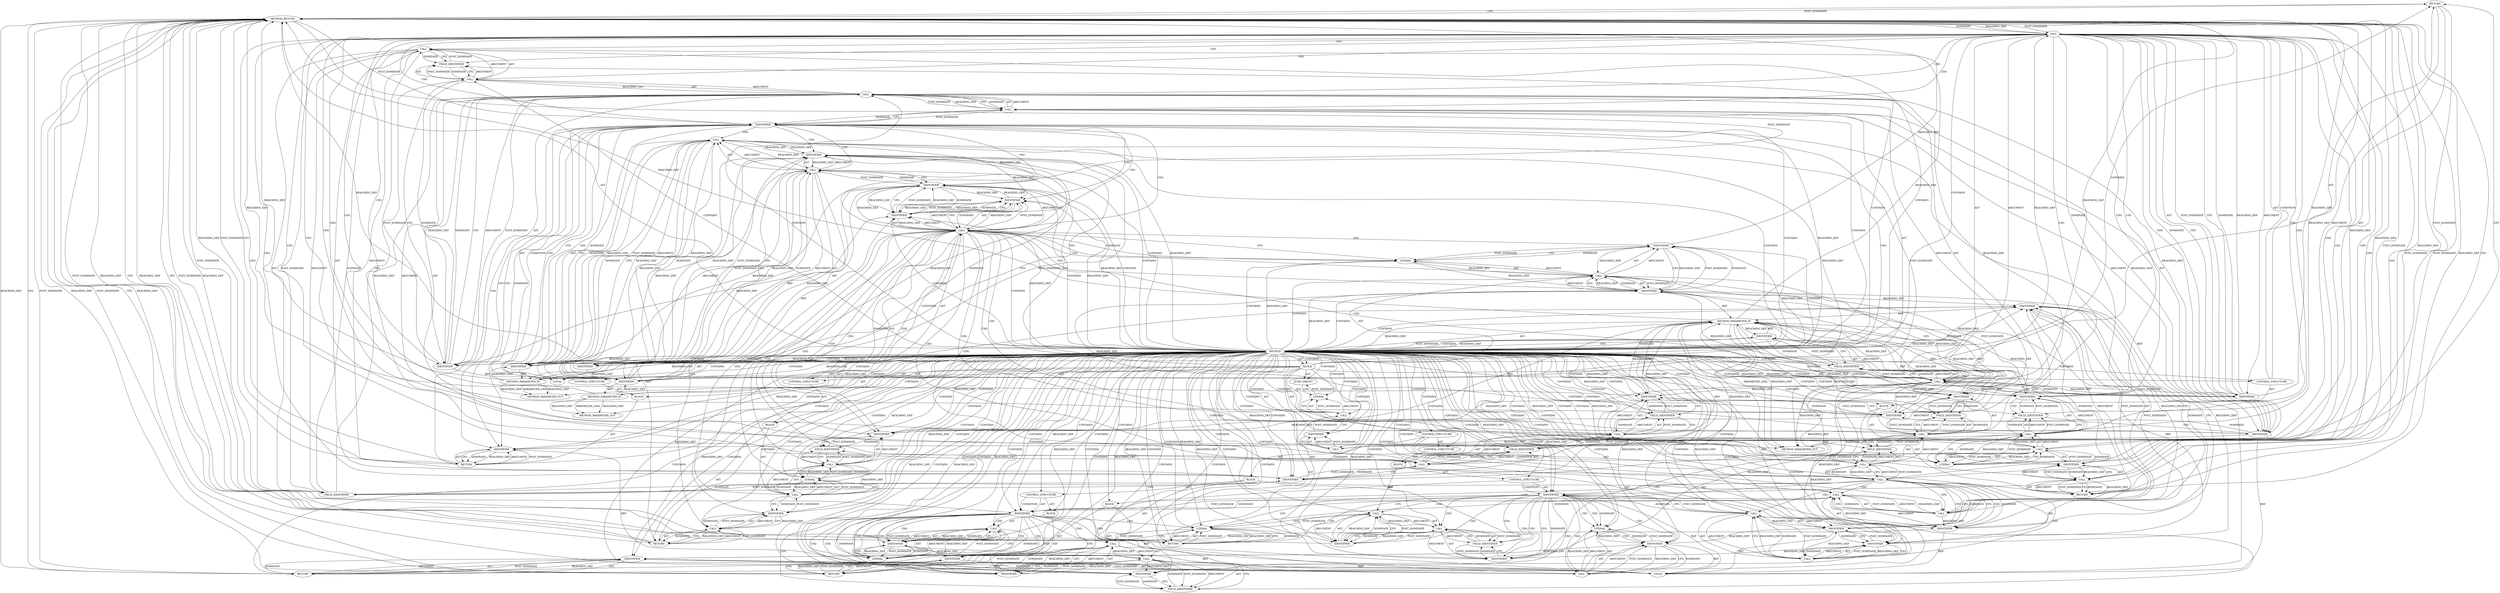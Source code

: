 digraph {
  7471 [label=RETURN ORDER=13 ARGUMENT_INDEX=-1 CODE="return -EINVAL;" COLUMN_NUMBER=2 LINE_NUMBER=2267]
  7461 [label=CALL ORDER=3 ARGUMENT_INDEX=-1 CODE="con->state = CEPH_CON_S_V2_SESSION_RECONNECT" COLUMN_NUMBER=3 METHOD_FULL_NAME="<operator>.assignment" LINE_NUMBER=2260 TYPE_FULL_NAME="<empty>" DISPATCH_TYPE="STATIC_DISPATCH" SIGNATURE="" NAME="<operator>.assignment"]
  7420 [label=IDENTIFIER ORDER=2 ARGUMENT_INDEX=2 CODE="__func__" COLUMN_NUMBER=40 LINE_NUMBER=2242 TYPE_FULL_NAME="ANY" NAME="__func__"]
  7442 [label=CALL ORDER=3 ARGUMENT_INDEX=-1 CODE="con->state = CEPH_CON_S_V2_SESSION_CONNECT" COLUMN_NUMBER=3 METHOD_FULL_NAME="<operator>.assignment" LINE_NUMBER=2252 TYPE_FULL_NAME="<empty>" DISPATCH_TYPE="STATIC_DISPATCH" SIGNATURE="" NAME="<operator>.assignment"]
  7427 [label=FIELD_IDENTIFIER ORDER=2 ARGUMENT_INDEX=2 CODE="v2" COLUMN_NUMBER=7 LINE_NUMBER=2245 CANONICAL_NAME="v2"]
  7443 [label=CALL ORDER=1 ARGUMENT_INDEX=1 CODE="con->state" COLUMN_NUMBER=3 METHOD_FULL_NAME="<operator>.indirectFieldAccess" LINE_NUMBER=2252 TYPE_FULL_NAME="<empty>" DISPATCH_TYPE="STATIC_DISPATCH" SIGNATURE="" NAME="<operator>.indirectFieldAccess"]
  7454 [label=IDENTIFIER ORDER=1 ARGUMENT_INDEX=-1 CODE="ret" COLUMN_NUMBER=7 LINE_NUMBER=2255 TYPE_FULL_NAME="int" NAME="ret"]
  7437 [label=CALL ORDER=1 ARGUMENT_INDEX=-1 CODE="pr_err(\"prepare_client_ident failed: %d\\n\", ret)" COLUMN_NUMBER=4 METHOD_FULL_NAME="pr_err" LINE_NUMBER=2248 TYPE_FULL_NAME="<empty>" DISPATCH_TYPE="STATIC_DISPATCH" SIGNATURE="" NAME="pr_err"]
  7388 [label=CALL ORDER=1 ARGUMENT_INDEX=1 CODE="con->v2" COLUMN_NUMBER=6 METHOD_FULL_NAME="<operator>.indirectFieldAccess" LINE_NUMBER=2232 TYPE_FULL_NAME="<empty>" DISPATCH_TYPE="STATIC_DISPATCH" SIGNATURE="" NAME="<operator>.indirectFieldAccess"]
  7446 [label=IDENTIFIER ORDER=2 ARGUMENT_INDEX=2 CODE="CEPH_CON_S_V2_SESSION_CONNECT" COLUMN_NUMBER=16 LINE_NUMBER=2252 TYPE_FULL_NAME="ANY" NAME="CEPH_CON_S_V2_SESSION_CONNECT"]
  7371 [label=CALL ORDER=1 ARGUMENT_INDEX=1 CODE="con->error_msg" COLUMN_NUMBER=3 METHOD_FULL_NAME="<operator>.indirectFieldAccess" LINE_NUMBER=2227 TYPE_FULL_NAME="<empty>" DISPATCH_TYPE="STATIC_DISPATCH" SIGNATURE="" NAME="<operator>.indirectFieldAccess"]
  7426 [label=IDENTIFIER ORDER=1 ARGUMENT_INDEX=1 CODE="con" COLUMN_NUMBER=7 LINE_NUMBER=2245 TYPE_FULL_NAME="ceph_connection*" NAME="con"]
  7399 [label=CALL ORDER=1 ARGUMENT_INDEX=1 CODE="&p" COLUMN_NUMBER=19 METHOD_FULL_NAME="<operator>.addressOf" LINE_NUMBER=2236 TYPE_FULL_NAME="<empty>" DISPATCH_TYPE="STATIC_DISPATCH" SIGNATURE="" NAME="<operator>.addressOf"]
  7423 [label=CALL ORDER=1 ARGUMENT_INDEX=-1 CODE="!con->v2.server_cookie" COLUMN_NUMBER=6 METHOD_FULL_NAME="<operator>.logicalNot" LINE_NUMBER=2245 TYPE_FULL_NAME="<empty>" DISPATCH_TYPE="STATIC_DISPATCH" SIGNATURE="" NAME="<operator>.logicalNot"]
  7367 [label=FIELD_IDENTIFIER ORDER=2 ARGUMENT_INDEX=2 CODE="state" COLUMN_NUMBER=6 LINE_NUMBER=2226 CANONICAL_NAME="state"]
  7387 [label=CALL ORDER=3 ARGUMENT_INDEX=3 CODE="con->v2.out_sign_kvec_cnt" COLUMN_NUMBER=6 METHOD_FULL_NAME="<operator>.fieldAccess" LINE_NUMBER=2232 TYPE_FULL_NAME="<empty>" DISPATCH_TYPE="STATIC_DISPATCH" SIGNATURE="" NAME="<operator>.fieldAccess"]
  7366 [label=IDENTIFIER ORDER=1 ARGUMENT_INDEX=1 CODE="con" COLUMN_NUMBER=6 LINE_NUMBER=2226 TYPE_FULL_NAME="ceph_connection*" NAME="con"]
  7397 [label=IDENTIFIER ORDER=1 ARGUMENT_INDEX=-1 CODE="ret" COLUMN_NUMBER=10 LINE_NUMBER=2234 TYPE_FULL_NAME="int" NAME="ret"]
  7370 [label=CALL ORDER=1 ARGUMENT_INDEX=-1 CODE="con->error_msg = \"protocol error, unexpected auth_signature\"" COLUMN_NUMBER=3 METHOD_FULL_NAME="<operator>.assignment" LINE_NUMBER=2227 TYPE_FULL_NAME="<empty>" DISPATCH_TYPE="STATIC_DISPATCH" SIGNATURE="" NAME="<operator>.assignment"]
  7430 [label=CALL ORDER=1 ARGUMENT_INDEX=-1 CODE="ret = prepare_client_ident(con)" COLUMN_NUMBER=3 METHOD_FULL_NAME="<operator>.assignment" LINE_NUMBER=2246 TYPE_FULL_NAME="<empty>" DISPATCH_TYPE="STATIC_DISPATCH" SIGNATURE="" NAME="<operator>.assignment"]
  7468 [label=JUMP_TARGET ORDER=11 PARSER_TYPE_NAME="CASTLabelStatement" ARGUMENT_INDEX=-1 CODE="bad:
	pr_err(\"failed to decode auth_signature\\n\");" COLUMN_NUMBER=1 LINE_NUMBER=2265 NAME="bad"]
  7381 [label=IDENTIFIER ORDER=1 ARGUMENT_INDEX=1 CODE="con" COLUMN_NUMBER=20 LINE_NUMBER=2231 TYPE_FULL_NAME="ceph_connection*" NAME="con"]
  7462 [label=CALL ORDER=1 ARGUMENT_INDEX=1 CODE="con->state" COLUMN_NUMBER=3 METHOD_FULL_NAME="<operator>.indirectFieldAccess" LINE_NUMBER=2260 TYPE_FULL_NAME="<empty>" DISPATCH_TYPE="STATIC_DISPATCH" SIGNATURE="" NAME="<operator>.indirectFieldAccess"]
  7361 [label=LOCAL ORDER=1 CODE="u8[] hmac" COLUMN_NUMBER=5 LINE_NUMBER=2223 TYPE_FULL_NAME="u8[]" NAME="hmac"]
  7374 [label=LITERAL ORDER=2 ARGUMENT_INDEX=2 CODE="\"protocol error, unexpected auth_signature\"" COLUMN_NUMBER=20 LINE_NUMBER=2227 TYPE_FULL_NAME="char"]
  7362 [label=LOCAL ORDER=2 CODE="int ret" COLUMN_NUMBER=6 LINE_NUMBER=2224 TYPE_FULL_NAME="int" NAME="ret"]
  7372 [label=IDENTIFIER ORDER=1 ARGUMENT_INDEX=1 CODE="con" COLUMN_NUMBER=3 LINE_NUMBER=2227 TYPE_FULL_NAME="ceph_connection*" NAME="con"]
  7416 [label=CALL ORDER=1 ARGUMENT_INDEX=-1 CODE="-EBADMSG" COLUMN_NUMBER=10 METHOD_FULL_NAME="<operator>.minus" LINE_NUMBER=2239 TYPE_FULL_NAME="<empty>" DISPATCH_TYPE="STATIC_DISPATCH" SIGNATURE="" NAME="<operator>.minus"]
  7441 [label=IDENTIFIER ORDER=1 ARGUMENT_INDEX=-1 CODE="ret" COLUMN_NUMBER=11 LINE_NUMBER=2249 TYPE_FULL_NAME="int" NAME="ret"]
  7402 [label=IDENTIFIER ORDER=3 ARGUMENT_INDEX=3 CODE="SHA256_DIGEST_SIZE" COLUMN_NUMBER=28 LINE_NUMBER=2236 TYPE_FULL_NAME="ANY" NAME="SHA256_DIGEST_SIZE"]
  7385 [label=FIELD_IDENTIFIER ORDER=2 ARGUMENT_INDEX=2 CODE="v2" COLUMN_NUMBER=25 LINE_NUMBER=2231 CANONICAL_NAME="v2"]
  7419 [label=LITERAL ORDER=1 ARGUMENT_INDEX=1 CODE="\"%s con %p auth signature ok\\n\"" COLUMN_NUMBER=7 LINE_NUMBER=2242 TYPE_FULL_NAME="char"]
  7414 [label=LITERAL ORDER=2 ARGUMENT_INDEX=2 CODE="\"integrity error, bad auth signature\"" COLUMN_NUMBER=20 LINE_NUMBER=2238 TYPE_FULL_NAME="char"]
  7425 [label=CALL ORDER=1 ARGUMENT_INDEX=1 CODE="con->v2" COLUMN_NUMBER=7 METHOD_FULL_NAME="<operator>.indirectFieldAccess" LINE_NUMBER=2245 TYPE_FULL_NAME="<empty>" DISPATCH_TYPE="STATIC_DISPATCH" SIGNATURE="" NAME="<operator>.indirectFieldAccess"]
  13174 [label=METHOD_PARAMETER_OUT ORDER=2 CODE="void *p" IS_VARIADIC=false COLUMN_NUMBER=7 LINE_NUMBER=2221 TYPE_FULL_NAME="void*" EVALUATION_STRATEGY="BY_VALUE" INDEX=2 NAME="p"]
  7394 [label=IDENTIFIER ORDER=1 ARGUMENT_INDEX=-1 CODE="ret" COLUMN_NUMBER=6 LINE_NUMBER=2233 TYPE_FULL_NAME="int" NAME="ret"]
  7392 [label=IDENTIFIER ORDER=4 ARGUMENT_INDEX=4 CODE="hmac" COLUMN_NUMBER=33 LINE_NUMBER=2232 TYPE_FULL_NAME="u8[]" NAME="hmac"]
  7391 [label=FIELD_IDENTIFIER ORDER=2 ARGUMENT_INDEX=2 CODE="out_sign_kvec_cnt" COLUMN_NUMBER=6 LINE_NUMBER=2232 CANONICAL_NAME="out_sign_kvec_cnt"]
  7440 [label=RETURN ORDER=2 ARGUMENT_INDEX=-1 CODE="return ret;" COLUMN_NUMBER=4 LINE_NUMBER=2249]
  7445 [label=FIELD_IDENTIFIER ORDER=2 ARGUMENT_INDEX=2 CODE="state" COLUMN_NUMBER=3 LINE_NUMBER=2252 CANONICAL_NAME="state"]
  7357 [label=METHOD_PARAMETER_IN ORDER=1 CODE="struct ceph_connection *con" IS_VARIADIC=false COLUMN_NUMBER=35 LINE_NUMBER=2220 TYPE_FULL_NAME="ceph_connection*" EVALUATION_STRATEGY="BY_VALUE" INDEX=1 NAME="con"]
  7383 [label=CALL ORDER=1 ARGUMENT_INDEX=1 CODE="con->v2" COLUMN_NUMBER=25 METHOD_FULL_NAME="<operator>.indirectFieldAccess" LINE_NUMBER=2231 TYPE_FULL_NAME="<empty>" DISPATCH_TYPE="STATIC_DISPATCH" SIGNATURE="" NAME="<operator>.indirectFieldAccess"]
  7428 [label=FIELD_IDENTIFIER ORDER=2 ARGUMENT_INDEX=2 CODE="server_cookie" COLUMN_NUMBER=7 LINE_NUMBER=2245 CANONICAL_NAME="server_cookie"]
  7457 [label=LITERAL ORDER=1 ARGUMENT_INDEX=1 CODE="\"prepare_session_reconnect failed: %d\\n\"" COLUMN_NUMBER=11 LINE_NUMBER=2256 TYPE_FULL_NAME="char"]
  7466 [label=RETURN ORDER=10 ARGUMENT_INDEX=-1 CODE="return 0;" COLUMN_NUMBER=2 LINE_NUMBER=2263]
  7436 [label=BLOCK ORDER=2 ARGUMENT_INDEX=-1 CODE="{
			pr_err(\"prepare_client_ident failed: %d\\n\", ret);
			return ret;
		}" COLUMN_NUMBER=12 LINE_NUMBER=2247 TYPE_FULL_NAME="void"]
  7435 [label=IDENTIFIER ORDER=1 ARGUMENT_INDEX=-1 CODE="ret" COLUMN_NUMBER=7 LINE_NUMBER=2247 TYPE_FULL_NAME="int" NAME="ret"]
  7451 [label=CALL ORDER=2 ARGUMENT_INDEX=2 CODE="prepare_session_reconnect(con)" COLUMN_NUMBER=9 METHOD_FULL_NAME="prepare_session_reconnect" LINE_NUMBER=2254 TYPE_FULL_NAME="<empty>" DISPATCH_TYPE="STATIC_DISPATCH" SIGNATURE="" NAME="prepare_session_reconnect"]
  7439 [label=IDENTIFIER ORDER=2 ARGUMENT_INDEX=2 CODE="ret" COLUMN_NUMBER=48 LINE_NUMBER=2248 TYPE_FULL_NAME="int" NAME="ret"]
  7356 [label=METHOD COLUMN_NUMBER=1 LINE_NUMBER=2220 COLUMN_NUMBER_END=1 IS_EXTERNAL=false SIGNATURE="int process_auth_signature (ceph_connection*,void*,void*)" NAME="process_auth_signature" AST_PARENT_TYPE="TYPE_DECL" AST_PARENT_FULL_NAME="file_code_old-a282a2f-decode_preamble-533.c:<global>" ORDER=93 CODE="static int process_auth_signature(struct ceph_connection *con,
				  void *p, void *end)
{
	u8 hmac[SHA256_DIGEST_SIZE];
	int ret;

	if (con->state != CEPH_CON_S_V2_AUTH_SIGNATURE) {
		con->error_msg = \"protocol error, unexpected auth_signature\";
		return -EINVAL;
	}

	ret = hmac_sha256(con, con->v2.out_sign_kvecs,
			  con->v2.out_sign_kvec_cnt, hmac);
	if (ret)
		return ret;

	ceph_decode_need(&p, end, SHA256_DIGEST_SIZE, bad);
	if (crypto_memneq(p, hmac, SHA256_DIGEST_SIZE)) {
		con->error_msg = \"integrity error, bad auth signature\";
		return -EBADMSG;
	}

	dout(\"%s con %p auth signature ok\\n\", __func__, con);

	/* no reset_out_kvecs() as our auth_signature may still be pending */
	if (!con->v2.server_cookie) {
		ret = prepare_client_ident(con);
		if (ret) {
			pr_err(\"prepare_client_ident failed: %d\\n\", ret);
			return ret;
		}

		con->state = CEPH_CON_S_V2_SESSION_CONNECT;
	} else {
		ret = prepare_session_reconnect(con);
		if (ret) {
			pr_err(\"prepare_session_reconnect failed..." FULL_NAME="process_auth_signature" LINE_NUMBER_END=2268 FILENAME="file_code_old-a282a2f-decode_preamble-533.c"]
  7363 [label=CONTROL_STRUCTURE CONTROL_STRUCTURE_TYPE="IF" ORDER=3 PARSER_TYPE_NAME="CASTIfStatement" ARGUMENT_INDEX=-1 CODE="if (con->state != CEPH_CON_S_V2_AUTH_SIGNATURE)" COLUMN_NUMBER=2 LINE_NUMBER=2226]
  7404 [label=CONTROL_STRUCTURE CONTROL_STRUCTURE_TYPE="IF" ORDER=7 PARSER_TYPE_NAME="CASTIfStatement" ARGUMENT_INDEX=-1 CODE="if (crypto_memneq(p, hmac, SHA256_DIGEST_SIZE))" COLUMN_NUMBER=2 LINE_NUMBER=2237]
  7452 [label=IDENTIFIER ORDER=1 ARGUMENT_INDEX=1 CODE="con" COLUMN_NUMBER=35 LINE_NUMBER=2254 TYPE_FULL_NAME="ceph_connection*" NAME="con"]
  7453 [label=CONTROL_STRUCTURE CONTROL_STRUCTURE_TYPE="IF" ORDER=2 PARSER_TYPE_NAME="CASTIfStatement" ARGUMENT_INDEX=-1 CODE="if (ret)" COLUMN_NUMBER=3 LINE_NUMBER=2255]
  7458 [label=IDENTIFIER ORDER=2 ARGUMENT_INDEX=2 CODE="ret" COLUMN_NUMBER=53 LINE_NUMBER=2256 TYPE_FULL_NAME="int" NAME="ret"]
  7369 [label=BLOCK ORDER=2 ARGUMENT_INDEX=-1 CODE="{
		con->error_msg = \"protocol error, unexpected auth_signature\";
		return -EINVAL;
	}" COLUMN_NUMBER=50 LINE_NUMBER=2226 TYPE_FULL_NAME="void"]
  7393 [label=CONTROL_STRUCTURE CONTROL_STRUCTURE_TYPE="IF" ORDER=5 PARSER_TYPE_NAME="CASTIfStatement" ARGUMENT_INDEX=-1 CODE="if (ret)" COLUMN_NUMBER=2 LINE_NUMBER=2233]
  7432 [label=CALL ORDER=2 ARGUMENT_INDEX=2 CODE="prepare_client_ident(con)" COLUMN_NUMBER=9 METHOD_FULL_NAME="prepare_client_ident" LINE_NUMBER=2246 TYPE_FULL_NAME="<empty>" DISPATCH_TYPE="STATIC_DISPATCH" SIGNATURE="" NAME="prepare_client_ident"]
  7431 [label=IDENTIFIER ORDER=1 ARGUMENT_INDEX=1 CODE="ret" COLUMN_NUMBER=3 LINE_NUMBER=2246 TYPE_FULL_NAME="int" NAME="ret"]
  7438 [label=LITERAL ORDER=1 ARGUMENT_INDEX=1 CODE="\"prepare_client_ident failed: %d\\n\"" COLUMN_NUMBER=11 LINE_NUMBER=2248 TYPE_FULL_NAME="char"]
  7360 [label=BLOCK ORDER=4 ARGUMENT_INDEX=-1 CODE="{
	u8 hmac[SHA256_DIGEST_SIZE];
	int ret;

	if (con->state != CEPH_CON_S_V2_AUTH_SIGNATURE) {
		con->error_msg = \"protocol error, unexpected auth_signature\";
		return -EINVAL;
	}

	ret = hmac_sha256(con, con->v2.out_sign_kvecs,
			  con->v2.out_sign_kvec_cnt, hmac);
	if (ret)
		return ret;

	ceph_decode_need(&p, end, SHA256_DIGEST_SIZE, bad);
	if (crypto_memneq(p, hmac, SHA256_DIGEST_SIZE)) {
		con->error_msg = \"integrity error, bad auth signature\";
		return -EBADMSG;
	}

	dout(\"%s con %p auth signature ok\\n\", __func__, con);

	/* no reset_out_kvecs() as our auth_signature may still be pending */
	if (!con->v2.server_cookie) {
		ret = prepare_client_ident(con);
		if (ret) {
			pr_err(\"prepare_client_ident failed: %d\\n\", ret);
			return ret;
		}

		con->state = CEPH_CON_S_V2_SESSION_CONNECT;
	} else {
		ret = prepare_session_reconnect(con);
		if (ret) {
			pr_err(\"prepare_session_reconnect failed: %d\\n\", ret);
			return ret;
		}

		con->state = CEPH_CON_S_V2_SESSION_RECONNECT;
	}

	r..." COLUMN_NUMBER=1 LINE_NUMBER=2222 TYPE_FULL_NAME="void"]
  7421 [label=IDENTIFIER ORDER=3 ARGUMENT_INDEX=3 CODE="con" COLUMN_NUMBER=50 LINE_NUMBER=2242 TYPE_FULL_NAME="ceph_connection*" NAME="con"]
  7386 [label=FIELD_IDENTIFIER ORDER=2 ARGUMENT_INDEX=2 CODE="out_sign_kvecs" COLUMN_NUMBER=25 LINE_NUMBER=2231 CANONICAL_NAME="out_sign_kvecs"]
  7474 [label=METHOD_RETURN ORDER=5 CODE="RET" COLUMN_NUMBER=1 LINE_NUMBER=2220 TYPE_FULL_NAME="int" EVALUATION_STRATEGY="BY_VALUE"]
  7412 [label=IDENTIFIER ORDER=1 ARGUMENT_INDEX=1 CODE="con" COLUMN_NUMBER=3 LINE_NUMBER=2238 TYPE_FULL_NAME="ceph_connection*" NAME="con"]
  7444 [label=IDENTIFIER ORDER=1 ARGUMENT_INDEX=1 CODE="con" COLUMN_NUMBER=3 LINE_NUMBER=2252 TYPE_FULL_NAME="ceph_connection*" NAME="con"]
  7463 [label=IDENTIFIER ORDER=1 ARGUMENT_INDEX=1 CODE="con" COLUMN_NUMBER=3 LINE_NUMBER=2260 TYPE_FULL_NAME="ceph_connection*" NAME="con"]
  7375 [label=RETURN ORDER=2 ARGUMENT_INDEX=-1 CODE="return -EINVAL;" COLUMN_NUMBER=3 LINE_NUMBER=2228]
  7377 [label=IDENTIFIER ORDER=1 ARGUMENT_INDEX=1 CODE="EINVAL" COLUMN_NUMBER=11 LINE_NUMBER=2228 TYPE_FULL_NAME="ANY" NAME="EINVAL"]
  7400 [label=IDENTIFIER ORDER=1 ARGUMENT_INDEX=1 CODE="p" COLUMN_NUMBER=20 LINE_NUMBER=2236 TYPE_FULL_NAME="void*" NAME="p"]
  7389 [label=IDENTIFIER ORDER=1 ARGUMENT_INDEX=1 CODE="con" COLUMN_NUMBER=6 LINE_NUMBER=2232 TYPE_FULL_NAME="ceph_connection*" NAME="con"]
  7449 [label=CALL ORDER=1 ARGUMENT_INDEX=-1 CODE="ret = prepare_session_reconnect(con)" COLUMN_NUMBER=3 METHOD_FULL_NAME="<operator>.assignment" LINE_NUMBER=2254 TYPE_FULL_NAME="<empty>" DISPATCH_TYPE="STATIC_DISPATCH" SIGNATURE="" NAME="<operator>.assignment"]
  7401 [label=IDENTIFIER ORDER=2 ARGUMENT_INDEX=2 CODE="end" COLUMN_NUMBER=23 LINE_NUMBER=2236 TYPE_FULL_NAME="void*" NAME="end"]
  7359 [label=METHOD_PARAMETER_IN ORDER=3 CODE="void *end" IS_VARIADIC=false COLUMN_NUMBER=16 LINE_NUMBER=2221 TYPE_FULL_NAME="void*" EVALUATION_STRATEGY="BY_VALUE" INDEX=3 NAME="end"]
  7459 [label=RETURN ORDER=2 ARGUMENT_INDEX=-1 CODE="return ret;" COLUMN_NUMBER=4 LINE_NUMBER=2257]
  7408 [label=IDENTIFIER ORDER=3 ARGUMENT_INDEX=3 CODE="SHA256_DIGEST_SIZE" COLUMN_NUMBER=29 LINE_NUMBER=2237 TYPE_FULL_NAME="ANY" NAME="SHA256_DIGEST_SIZE"]
  7465 [label=IDENTIFIER ORDER=2 ARGUMENT_INDEX=2 CODE="CEPH_CON_S_V2_SESSION_RECONNECT" COLUMN_NUMBER=16 LINE_NUMBER=2260 TYPE_FULL_NAME="ANY" NAME="CEPH_CON_S_V2_SESSION_RECONNECT"]
  7413 [label=FIELD_IDENTIFIER ORDER=2 ARGUMENT_INDEX=2 CODE="error_msg" COLUMN_NUMBER=3 LINE_NUMBER=2238 CANONICAL_NAME="error_msg"]
  7382 [label=CALL ORDER=2 ARGUMENT_INDEX=2 CODE="con->v2.out_sign_kvecs" COLUMN_NUMBER=25 METHOD_FULL_NAME="<operator>.fieldAccess" LINE_NUMBER=2231 TYPE_FULL_NAME="<empty>" DISPATCH_TYPE="STATIC_DISPATCH" SIGNATURE="" NAME="<operator>.fieldAccess"]
  7379 [label=IDENTIFIER ORDER=1 ARGUMENT_INDEX=1 CODE="ret" COLUMN_NUMBER=2 LINE_NUMBER=2231 TYPE_FULL_NAME="int" NAME="ret"]
  7380 [label=CALL ORDER=2 ARGUMENT_INDEX=2 CODE="hmac_sha256(con, con->v2.out_sign_kvecs,
			  con->v2.out_sign_kvec_cnt, hmac)" COLUMN_NUMBER=8 METHOD_FULL_NAME="hmac_sha256" LINE_NUMBER=2231 TYPE_FULL_NAME="<empty>" DISPATCH_TYPE="STATIC_DISPATCH" SIGNATURE="" NAME="hmac_sha256"]
  7396 [label=RETURN ORDER=1 ARGUMENT_INDEX=1 CODE="return ret;" COLUMN_NUMBER=3 LINE_NUMBER=2234]
  7378 [label=CALL ORDER=4 ARGUMENT_INDEX=-1 CODE="ret = hmac_sha256(con, con->v2.out_sign_kvecs,
			  con->v2.out_sign_kvec_cnt, hmac)" COLUMN_NUMBER=2 METHOD_FULL_NAME="<operator>.assignment" LINE_NUMBER=2231 TYPE_FULL_NAME="<empty>" DISPATCH_TYPE="STATIC_DISPATCH" SIGNATURE="" NAME="<operator>.assignment"]
  7403 [label=IDENTIFIER ORDER=4 ARGUMENT_INDEX=4 CODE="bad" COLUMN_NUMBER=48 LINE_NUMBER=2236 TYPE_FULL_NAME="ANY" NAME="bad"]
  7365 [label=CALL ORDER=1 ARGUMENT_INDEX=1 CODE="con->state" COLUMN_NUMBER=6 METHOD_FULL_NAME="<operator>.indirectFieldAccess" LINE_NUMBER=2226 TYPE_FULL_NAME="<empty>" DISPATCH_TYPE="STATIC_DISPATCH" SIGNATURE="" NAME="<operator>.indirectFieldAccess"]
  7429 [label=BLOCK ORDER=2 ARGUMENT_INDEX=-1 CODE="{
		ret = prepare_client_ident(con);
		if (ret) {
			pr_err(\"prepare_client_ident failed: %d\\n\", ret);
			return ret;
		}

		con->state = CEPH_CON_S_V2_SESSION_CONNECT;
	}" COLUMN_NUMBER=30 LINE_NUMBER=2245 TYPE_FULL_NAME="void"]
  7407 [label=IDENTIFIER ORDER=2 ARGUMENT_INDEX=2 CODE="hmac" COLUMN_NUMBER=23 LINE_NUMBER=2237 TYPE_FULL_NAME="u8[]" NAME="hmac"]
  7358 [label=METHOD_PARAMETER_IN ORDER=2 CODE="void *p" IS_VARIADIC=false COLUMN_NUMBER=7 LINE_NUMBER=2221 TYPE_FULL_NAME="void*" EVALUATION_STRATEGY="BY_VALUE" INDEX=2 NAME="p"]
  7434 [label=CONTROL_STRUCTURE CONTROL_STRUCTURE_TYPE="IF" ORDER=2 PARSER_TYPE_NAME="CASTIfStatement" ARGUMENT_INDEX=-1 CODE="if (ret)" COLUMN_NUMBER=3 LINE_NUMBER=2247]
  7464 [label=FIELD_IDENTIFIER ORDER=2 ARGUMENT_INDEX=2 CODE="state" COLUMN_NUMBER=3 LINE_NUMBER=2260 CANONICAL_NAME="state"]
  7398 [label=CALL ORDER=6 ARGUMENT_INDEX=-1 CODE="ceph_decode_need(&p, end, SHA256_DIGEST_SIZE, bad)" COLUMN_NUMBER=2 METHOD_FULL_NAME="ceph_decode_need" LINE_NUMBER=2236 TYPE_FULL_NAME="<empty>" DISPATCH_TYPE="STATIC_DISPATCH" SIGNATURE="" NAME="ceph_decode_need"]
  7472 [label=CALL ORDER=1 ARGUMENT_INDEX=-1 CODE="-EINVAL" COLUMN_NUMBER=9 METHOD_FULL_NAME="<operator>.minus" LINE_NUMBER=2267 TYPE_FULL_NAME="<empty>" DISPATCH_TYPE="STATIC_DISPATCH" SIGNATURE="" NAME="<operator>.minus"]
  7417 [label=IDENTIFIER ORDER=1 ARGUMENT_INDEX=1 CODE="EBADMSG" COLUMN_NUMBER=11 LINE_NUMBER=2239 TYPE_FULL_NAME="ANY" NAME="EBADMSG"]
  7424 [label=CALL ORDER=1 ARGUMENT_INDEX=1 CODE="con->v2.server_cookie" COLUMN_NUMBER=7 METHOD_FULL_NAME="<operator>.fieldAccess" LINE_NUMBER=2245 TYPE_FULL_NAME="<empty>" DISPATCH_TYPE="STATIC_DISPATCH" SIGNATURE="" NAME="<operator>.fieldAccess"]
  7456 [label=CALL ORDER=1 ARGUMENT_INDEX=-1 CODE="pr_err(\"prepare_session_reconnect failed: %d\\n\", ret)" COLUMN_NUMBER=4 METHOD_FULL_NAME="pr_err" LINE_NUMBER=2256 TYPE_FULL_NAME="<empty>" DISPATCH_TYPE="STATIC_DISPATCH" SIGNATURE="" NAME="pr_err"]
  7415 [label=RETURN ORDER=2 ARGUMENT_INDEX=-1 CODE="return -EBADMSG;" COLUMN_NUMBER=3 LINE_NUMBER=2239]
  7395 [label=BLOCK ORDER=2 ARGUMENT_INDEX=-1 CODE="<empty>" COLUMN_NUMBER=3 LINE_NUMBER=2234 TYPE_FULL_NAME="void"]
  7405 [label=CALL ORDER=1 ARGUMENT_INDEX=-1 CODE="crypto_memneq(p, hmac, SHA256_DIGEST_SIZE)" COLUMN_NUMBER=6 METHOD_FULL_NAME="crypto_memneq" LINE_NUMBER=2237 TYPE_FULL_NAME="<empty>" DISPATCH_TYPE="STATIC_DISPATCH" SIGNATURE="" NAME="crypto_memneq"]
  13175 [label=METHOD_PARAMETER_OUT ORDER=3 CODE="void *end" IS_VARIADIC=false COLUMN_NUMBER=16 LINE_NUMBER=2221 TYPE_FULL_NAME="void*" EVALUATION_STRATEGY="BY_VALUE" INDEX=3 NAME="end"]
  7418 [label=CALL ORDER=8 ARGUMENT_INDEX=-1 CODE="dout(\"%s con %p auth signature ok\\n\", __func__, con)" COLUMN_NUMBER=2 METHOD_FULL_NAME="dout" LINE_NUMBER=2242 TYPE_FULL_NAME="<empty>" DISPATCH_TYPE="STATIC_DISPATCH" SIGNATURE="" NAME="dout"]
  7460 [label=IDENTIFIER ORDER=1 ARGUMENT_INDEX=-1 CODE="ret" COLUMN_NUMBER=11 LINE_NUMBER=2257 TYPE_FULL_NAME="int" NAME="ret"]
  7433 [label=IDENTIFIER ORDER=1 ARGUMENT_INDEX=1 CODE="con" COLUMN_NUMBER=30 LINE_NUMBER=2246 TYPE_FULL_NAME="ceph_connection*" NAME="con"]
  7411 [label=CALL ORDER=1 ARGUMENT_INDEX=1 CODE="con->error_msg" COLUMN_NUMBER=3 METHOD_FULL_NAME="<operator>.indirectFieldAccess" LINE_NUMBER=2238 TYPE_FULL_NAME="<empty>" DISPATCH_TYPE="STATIC_DISPATCH" SIGNATURE="" NAME="<operator>.indirectFieldAccess"]
  7470 [label=LITERAL ORDER=1 ARGUMENT_INDEX=1 CODE="\"failed to decode auth_signature\\n\"" COLUMN_NUMBER=9 LINE_NUMBER=2266 TYPE_FULL_NAME="char"]
  7473 [label=IDENTIFIER ORDER=1 ARGUMENT_INDEX=1 CODE="EINVAL" COLUMN_NUMBER=10 LINE_NUMBER=2267 TYPE_FULL_NAME="ANY" NAME="EINVAL"]
  7469 [label=CALL ORDER=12 ARGUMENT_INDEX=-1 CODE="pr_err(\"failed to decode auth_signature\\n\")" COLUMN_NUMBER=2 METHOD_FULL_NAME="pr_err" LINE_NUMBER=2266 TYPE_FULL_NAME="<empty>" DISPATCH_TYPE="STATIC_DISPATCH" SIGNATURE="" NAME="pr_err"]
  7373 [label=FIELD_IDENTIFIER ORDER=2 ARGUMENT_INDEX=2 CODE="error_msg" COLUMN_NUMBER=3 LINE_NUMBER=2227 CANONICAL_NAME="error_msg"]
  13173 [label=METHOD_PARAMETER_OUT ORDER=1 CODE="struct ceph_connection *con" IS_VARIADIC=false COLUMN_NUMBER=35 LINE_NUMBER=2220 TYPE_FULL_NAME="ceph_connection*" EVALUATION_STRATEGY="BY_VALUE" INDEX=1 NAME="con"]
  7467 [label=LITERAL ORDER=1 ARGUMENT_INDEX=-1 CODE="0" COLUMN_NUMBER=9 LINE_NUMBER=2263 TYPE_FULL_NAME="int"]
  7447 [label=CONTROL_STRUCTURE CONTROL_STRUCTURE_TYPE="ELSE" ORDER=3 PARSER_TYPE_NAME="CASTCompoundStatement" ARGUMENT_INDEX=-1 CODE="else" COLUMN_NUMBER=9 LINE_NUMBER=2253]
  7450 [label=IDENTIFIER ORDER=1 ARGUMENT_INDEX=1 CODE="ret" COLUMN_NUMBER=3 LINE_NUMBER=2254 TYPE_FULL_NAME="int" NAME="ret"]
  7364 [label=CALL ORDER=1 ARGUMENT_INDEX=-1 CODE="con->state != CEPH_CON_S_V2_AUTH_SIGNATURE" COLUMN_NUMBER=6 METHOD_FULL_NAME="<operator>.notEquals" LINE_NUMBER=2226 TYPE_FULL_NAME="<empty>" DISPATCH_TYPE="STATIC_DISPATCH" SIGNATURE="" NAME="<operator>.notEquals"]
  7406 [label=IDENTIFIER ORDER=1 ARGUMENT_INDEX=1 CODE="p" COLUMN_NUMBER=20 LINE_NUMBER=2237 TYPE_FULL_NAME="void*" NAME="p"]
  7368 [label=IDENTIFIER ORDER=2 ARGUMENT_INDEX=2 CODE="CEPH_CON_S_V2_AUTH_SIGNATURE" COLUMN_NUMBER=20 LINE_NUMBER=2226 TYPE_FULL_NAME="ANY" NAME="CEPH_CON_S_V2_AUTH_SIGNATURE"]
  7410 [label=CALL ORDER=1 ARGUMENT_INDEX=-1 CODE="con->error_msg = \"integrity error, bad auth signature\"" COLUMN_NUMBER=3 METHOD_FULL_NAME="<operator>.assignment" LINE_NUMBER=2238 TYPE_FULL_NAME="<empty>" DISPATCH_TYPE="STATIC_DISPATCH" SIGNATURE="" NAME="<operator>.assignment"]
  7409 [label=BLOCK ORDER=2 ARGUMENT_INDEX=-1 CODE="{
		con->error_msg = \"integrity error, bad auth signature\";
		return -EBADMSG;
	}" COLUMN_NUMBER=50 LINE_NUMBER=2237 TYPE_FULL_NAME="void"]
  7455 [label=BLOCK ORDER=2 ARGUMENT_INDEX=-1 CODE="{
			pr_err(\"prepare_session_reconnect failed: %d\\n\", ret);
			return ret;
		}" COLUMN_NUMBER=12 LINE_NUMBER=2255 TYPE_FULL_NAME="void"]
  7376 [label=CALL ORDER=1 ARGUMENT_INDEX=-1 CODE="-EINVAL" COLUMN_NUMBER=10 METHOD_FULL_NAME="<operator>.minus" LINE_NUMBER=2228 TYPE_FULL_NAME="<empty>" DISPATCH_TYPE="STATIC_DISPATCH" SIGNATURE="" NAME="<operator>.minus"]
  7390 [label=FIELD_IDENTIFIER ORDER=2 ARGUMENT_INDEX=2 CODE="v2" COLUMN_NUMBER=6 LINE_NUMBER=2232 CANONICAL_NAME="v2"]
  7384 [label=IDENTIFIER ORDER=1 ARGUMENT_INDEX=1 CODE="con" COLUMN_NUMBER=25 LINE_NUMBER=2231 TYPE_FULL_NAME="ceph_connection*" NAME="con"]
  7422 [label=CONTROL_STRUCTURE CONTROL_STRUCTURE_TYPE="IF" ORDER=9 PARSER_TYPE_NAME="CASTIfStatement" ARGUMENT_INDEX=-1 CODE="if (!con->v2.server_cookie)" COLUMN_NUMBER=2 LINE_NUMBER=2245]
  7448 [label=BLOCK ORDER=1 ARGUMENT_INDEX=-1 CODE="{
		ret = prepare_session_reconnect(con);
		if (ret) {
			pr_err(\"prepare_session_reconnect failed: %d\\n\", ret);
			return ret;
		}

		con->state = CEPH_CON_S_V2_SESSION_RECONNECT;
	}" COLUMN_NUMBER=9 LINE_NUMBER=2253 TYPE_FULL_NAME="void"]
  7415 -> 7474 [label=REACHING_DEF VARIABLE="<RET>"]
  7434 -> 7436 [label=AST ]
  7382 -> 7386 [label=ARGUMENT ]
  7426 -> 7427 [label=CFG ]
  7409 -> 7415 [label=AST ]
  7435 -> 7444 [label=CDG ]
  7356 -> 7392 [label=CONTAINS ]
  7398 -> 7399 [label=AST ]
  7405 -> 7420 [label=CDG ]
  7426 -> 7357 [label=REF ]
  7364 -> 7370 [label=CDG ]
  7405 -> 7410 [label=CDG ]
  7405 -> 7406 [label=ARGUMENT ]
  7364 -> 7379 [label=CDG ]
  7380 -> 7381 [label=AST ]
  7356 -> 7408 [label=CONTAINS ]
  7460 -> 7459 [label=DOMINATE ]
  7374 -> 7370 [label=REACHING_DEF VARIABLE="\"protocol error, unexpected auth_signature\""]
  7386 -> 7382 [label=DOMINATE ]
  7356 -> 7448 [label=CONTAINS ]
  7405 -> 7428 [label=CDG ]
  7427 -> 7426 [label=POST_DOMINATE ]
  7456 -> 7460 [label=CFG ]
  7474 -> 7415 [label=POST_DOMINATE ]
  7407 -> 7408 [label=REACHING_DEF VARIABLE="hmac"]
  7356 -> 7377 [label=CONTAINS ]
  7454 -> 7457 [label=CDG ]
  7445 -> 7443 [label=CFG ]
  7365 -> 7368 [label=CFG ]
  7438 -> 7439 [label=DOMINATE ]
  7428 -> 7424 [label=CFG ]
  7380 -> 7387 [label=AST ]
  7360 -> 7466 [label=AST ]
  7356 -> 7392 [label=REACHING_DEF VARIABLE=""]
  7356 -> 7357 [label=REACHING_DEF VARIABLE=""]
  7423 -> 7430 [label=CDG ]
  7370 -> 7377 [label=DOMINATE ]
  7440 -> 7474 [label=CFG ]
  7388 -> 7389 [label=AST ]
  7456 -> 7460 [label=DOMINATE ]
  7376 -> 7375 [label=REACHING_DEF VARIABLE="-EINVAL"]
  7356 -> 7377 [label=REACHING_DEF VARIABLE=""]
  7438 -> 7437 [label=REACHING_DEF VARIABLE="\"prepare_client_ident failed: %d\\n\""]
  7371 -> 7373 [label=AST ]
  7466 -> 7467 [label=ARGUMENT ]
  7356 -> 7403 [label=CONTAINS ]
  7441 -> 7437 [label=POST_DOMINATE ]
  7403 -> 7398 [label=CFG ]
  7401 -> 7399 [label=REACHING_DEF VARIABLE="end"]
  7394 -> 7362 [label=REF ]
  7357 -> 7381 [label=REACHING_DEF VARIABLE="con"]
  7387 -> 7380 [label=REACHING_DEF VARIABLE="con->v2.out_sign_kvec_cnt"]
  7356 -> 7381 [label=REACHING_DEF VARIABLE=""]
  7402 -> 7403 [label=CFG ]
  7411 -> 7410 [label=REACHING_DEF VARIABLE="con->error_msg"]
  7375 -> 7376 [label=AST ]
  7445 -> 7444 [label=POST_DOMINATE ]
  7356 -> 7406 [label=REACHING_DEF VARIABLE=""]
  7469 -> 7470 [label=AST ]
  7379 -> 7378 [label=REACHING_DEF VARIABLE="ret"]
  7356 -> 7413 [label=CONTAINS ]
  7356 -> 7402 [label=CONTAINS ]
  7449 -> 7450 [label=AST ]
  7469 -> 7470 [label=POST_DOMINATE ]
  7426 -> 7418 [label=POST_DOMINATE ]
  7418 -> 7426 [label=DOMINATE ]
  7408 -> 7405 [label=CFG ]
  7394 -> 7403 [label=CDG ]
  7442 -> 7446 [label=ARGUMENT ]
  7397 -> 7396 [label=CFG ]
  7449 -> 7450 [label=ARGUMENT ]
  7389 -> 7390 [label=CFG ]
  7455 -> 7459 [label=AST ]
  7443 -> 7442 [label=REACHING_DEF VARIABLE="con->state"]
  7461 -> 7465 [label=POST_DOMINATE ]
  7410 -> 7414 [label=ARGUMENT ]
  7442 -> 7467 [label=CFG ]
  7418 -> 7420 [label=AST ]
  7374 -> 7371 [label=REACHING_DEF VARIABLE="\"protocol error, unexpected auth_signature\""]
  7356 -> 7397 [label=REACHING_DEF VARIABLE=""]
  7377 -> 7376 [label=DOMINATE ]
  7437 -> 7438 [label=AST ]
  7382 -> 7383 [label=AST ]
  7394 -> 7408 [label=CDG ]
  7406 -> 7408 [label=REACHING_DEF VARIABLE="p"]
  7401 -> 7402 [label=REACHING_DEF VARIABLE="end"]
  7416 -> 7417 [label=POST_DOMINATE ]
  7420 -> 7421 [label=DOMINATE ]
  7417 -> 7416 [label=CFG ]
  7356 -> 7426 [label=CONTAINS ]
  7471 -> 7472 [label=ARGUMENT ]
  7407 -> 7405 [label=REACHING_DEF VARIABLE="hmac"]
  7383 -> 7384 [label=ARGUMENT ]
  7468 -> 7470 [label=CFG ]
  7425 -> 7428 [label=CFG ]
  7399 -> 7402 [label=REACHING_DEF VARIABLE="&p"]
  7394 -> 7397 [label=CDG ]
  7356 -> 7436 [label=CONTAINS ]
  7377 -> 7474 [label=REACHING_DEF VARIABLE="EINVAL"]
  7381 -> 7384 [label=CFG ]
  7446 -> 7443 [label=POST_DOMINATE ]
  7412 -> 7413 [label=DOMINATE ]
  7356 -> 7460 [label=CONTAINS ]
  7473 -> 7469 [label=POST_DOMINATE ]
  7446 -> 7443 [label=REACHING_DEF VARIABLE="CEPH_CON_S_V2_SESSION_CONNECT"]
  7375 -> 7376 [label=ARGUMENT ]
  7454 -> 7457 [label=DOMINATE ]
  7454 -> 7462 [label=CDG ]
  7356 -> 7410 [label=CONTAINS ]
  7356 -> 7444 [label=CONTAINS ]
  7356 -> 7373 [label=CONTAINS ]
  7356 -> 7472 [label=CONTAINS ]
  7360 -> 7418 [label=AST ]
  7382 -> 7380 [label=REACHING_DEF VARIABLE="con->v2.out_sign_kvecs"]
  7356 -> 7398 [label=CONTAINS ]
  7394 -> 7400 [label=CDG ]
  7462 -> 7465 [label=CFG ]
  7410 -> 7414 [label=AST ]
  7432 -> 7433 [label=ARGUMENT ]
  7439 -> 7437 [label=REACHING_DEF VARIABLE="ret"]
  7358 -> 13174 [label=PARAMETER_LINK ]
  7381 -> 7357 [label=REF ]
  7465 -> 7462 [label=REACHING_DEF VARIABLE="CEPH_CON_S_V2_SESSION_RECONNECT"]
  7387 -> 7392 [label=DOMINATE ]
  7405 -> 7414 [label=CDG ]
  7435 -> 7438 [label=DOMINATE ]
  7430 -> 7431 [label=ARGUMENT ]
  7454 -> 7463 [label=CDG ]
  7430 -> 7432 [label=AST ]
  7422 -> 7423 [label=AST ]
  7378 -> 7379 [label=ARGUMENT ]
  7356 -> 13175 [label=AST ]
  7410 -> 7417 [label=DOMINATE ]
  7356 -> 7368 [label=REACHING_DEF VARIABLE=""]
  7471 -> 7472 [label=AST ]
  7394 -> 7396 [label=CDG ]
  7380 -> 7378 [label=REACHING_DEF VARIABLE="hmac_sha256(con, con->v2.out_sign_kvecs,
			  con->v2.out_sign_kvec_cnt, hmac)"]
  7414 -> 7410 [label=CFG ]
  7366 -> 7356 [label=POST_DOMINATE ]
  7456 -> 7457 [label=ARGUMENT ]
  7452 -> 7450 [label=POST_DOMINATE ]
  7356 -> 7457 [label=CONTAINS ]
  7403 -> 7402 [label=REACHING_DEF VARIABLE="bad"]
  7381 -> 7379 [label=POST_DOMINATE ]
  7368 -> 7365 [label=REACHING_DEF VARIABLE="CEPH_CON_S_V2_AUTH_SIGNATURE"]
  7379 -> 7381 [label=CFG ]
  7356 -> 7372 [label=CONTAINS ]
  7364 -> 7368 [label=ARGUMENT ]
  7356 -> 7374 [label=CONTAINS ]
  7444 -> 7357 [label=REF ]
  7384 -> 7385 [label=CFG ]
  7364 -> 7372 [label=CDG ]
  7356 -> 7455 [label=CONTAINS ]
  7356 -> 7463 [label=CONTAINS ]
  7407 -> 7361 [label=REF ]
  7398 -> 7402 [label=ARGUMENT ]
  7364 -> 7386 [label=CDG ]
  7442 -> 7443 [label=ARGUMENT ]
  7402 -> 7408 [label=REACHING_DEF VARIABLE="SHA256_DIGEST_SIZE"]
  7429 -> 7434 [label=AST ]
  7356 -> 7438 [label=CONTAINS ]
  7423 -> 7450 [label=CFG ]
  7424 -> 7423 [label=DOMINATE ]
  7387 -> 7391 [label=ARGUMENT ]
  7462 -> 7464 [label=AST ]
  7439 -> 7437 [label=DOMINATE ]
  7391 -> 7388 [label=POST_DOMINATE ]
  7365 -> 7372 [label=REACHING_DEF VARIABLE="con->state"]
  7431 -> 7439 [label=REACHING_DEF VARIABLE="ret"]
  7356 -> 7385 [label=CONTAINS ]
  7380 -> 7392 [label=POST_DOMINATE ]
  7399 -> 7400 [label=POST_DOMINATE ]
  7360 -> 7471 [label=AST ]
  7359 -> 13175 [label=REACHING_DEF VARIABLE="end"]
  7359 -> 13175 [label=REACHING_DEF VARIABLE="end"]
  7413 -> 7411 [label=CFG ]
  7430 -> 7432 [label=POST_DOMINATE ]
  7383 -> 7385 [label=ARGUMENT ]
  7358 -> 7400 [label=REACHING_DEF VARIABLE="p"]
  7360 -> 7362 [label=AST ]
  7370 -> 7374 [label=ARGUMENT ]
  7408 -> 7407 [label=REACHING_DEF VARIABLE="SHA256_DIGEST_SIZE"]
  7388 -> 7389 [label=ARGUMENT ]
  7367 -> 7366 [label=POST_DOMINATE ]
  7374 -> 7371 [label=POST_DOMINATE ]
  7431 -> 7362 [label=REF ]
  7374 -> 7370 [label=CFG ]
  7378 -> 7380 [label=AST ]
  7377 -> 7376 [label=REACHING_DEF VARIABLE="EINVAL"]
  7356 -> 7381 [label=CONTAINS ]
  7356 -> 7395 [label=CONTAINS ]
  7356 -> 7367 [label=CONTAINS ]
  7356 -> 7426 [label=REACHING_DEF VARIABLE=""]
  7462 -> 7463 [label=ARGUMENT ]
  7474 -> 7423 [label=POST_DOMINATE ]
  7440 -> 7441 [label=POST_DOMINATE ]
  7403 -> 7398 [label=REACHING_DEF VARIABLE="bad"]
  7365 -> 7452 [label=REACHING_DEF VARIABLE="con->state"]
  7465 -> 7474 [label=REACHING_DEF VARIABLE="CEPH_CON_S_V2_SESSION_RECONNECT"]
  7441 -> 7440 [label=DOMINATE ]
  7442 -> 7446 [label=AST ]
  7385 -> 7383 [label=CFG ]
  7401 -> 7402 [label=DOMINATE ]
  7405 -> 7419 [label=CFG ]
  7469 -> 7470 [label=ARGUMENT ]
  7356 -> 7433 [label=CONTAINS ]
  7394 -> 7400 [label=DOMINATE ]
  7454 -> 7459 [label=CDG ]
  7405 -> 7421 [label=CDG ]
  7356 -> 7449 [label=CONTAINS ]
  7450 -> 7449 [label=REACHING_DEF VARIABLE="ret"]
  7474 -> 7466 [label=POST_DOMINATE ]
  7421 -> 7357 [label=REF ]
  7360 -> 7361 [label=AST ]
  7411 -> 7413 [label=POST_DOMINATE ]
  7383 -> 7386 [label=CFG ]
  7428 -> 7425 [label=POST_DOMINATE ]
  7462 -> 7464 [label=POST_DOMINATE ]
  7356 -> 7422 [label=CONTAINS ]
  7356 -> 7439 [label=CONTAINS ]
  7359 -> 7474 [label=REACHING_DEF VARIABLE="end"]
  7356 -> 7461 [label=CONTAINS ]
  7390 -> 7388 [label=DOMINATE ]
  7356 -> 7357 [label=AST ]
  7425 -> 7428 [label=DOMINATE ]
  7356 -> 7468 [label=CONTAINS ]
  7472 -> 7473 [label=AST ]
  7461 -> 7467 [label=CFG ]
  7423 -> 7454 [label=CDG ]
  7397 -> 7362 [label=REF ]
  7368 -> 7364 [label=REACHING_DEF VARIABLE="CEPH_CON_S_V2_AUTH_SIGNATURE"]
  7356 -> 7434 [label=CONTAINS ]
  7364 -> 7379 [label=DOMINATE ]
  7356 -> 7440 [label=CONTAINS ]
  7380 -> 7378 [label=CFG ]
  7420 -> 7421 [label=CFG ]
  7430 -> 7435 [label=DOMINATE ]
  7456 -> 7458 [label=AST ]
  7402 -> 7399 [label=REACHING_DEF VARIABLE="SHA256_DIGEST_SIZE"]
  7399 -> 7401 [label=DOMINATE ]
  7400 -> 7406 [label=REACHING_DEF VARIABLE="p"]
  7376 -> 7377 [label=AST ]
  7363 -> 7369 [label=AST ]
  7391 -> 7387 [label=DOMINATE ]
  7356 -> 7404 [label=CONTAINS ]
  7457 -> 7456 [label=REACHING_DEF VARIABLE="\"prepare_session_reconnect failed: %d\\n\""]
  7356 -> 7388 [label=CONTAINS ]
  7405 -> 7415 [label=CDG ]
  7356 -> 7384 [label=CONTAINS ]
  7428 -> 7424 [label=DOMINATE ]
  7462 -> 7461 [label=REACHING_DEF VARIABLE="con->state"]
  7452 -> 7451 [label=REACHING_DEF VARIABLE="con"]
  7421 -> 7452 [label=REACHING_DEF VARIABLE="con"]
  7435 -> 7362 [label=REF ]
  7433 -> 7432 [label=REACHING_DEF VARIABLE="con"]
  7418 -> 7419 [label=AST ]
  7410 -> 7411 [label=ARGUMENT ]
  7417 -> 7410 [label=POST_DOMINATE ]
  7365 -> 7444 [label=REACHING_DEF VARIABLE="con->state"]
  7439 -> 7362 [label=REF ]
  7418 -> 7421 [label=ARGUMENT ]
  7364 -> 7384 [label=CDG ]
  7405 -> 7425 [label=CDG ]
  7356 -> 7368 [label=CONTAINS ]
  7356 -> 7450 [label=CONTAINS ]
  7392 -> 7361 [label=REF ]
  7365 -> 7381 [label=REACHING_DEF VARIABLE="con->state"]
  7356 -> 7433 [label=REACHING_DEF VARIABLE=""]
  7364 -> 7388 [label=CDG ]
  7410 -> 7411 [label=AST ]
  7356 -> 7363 [label=CONTAINS ]
  7405 -> 7419 [label=CDG ]
  7364 -> 7371 [label=CDG ]
  7397 -> 7396 [label=DOMINATE ]
  7363 -> 7364 [label=CONDITION ]
  7356 -> 7446 [label=REACHING_DEF VARIABLE=""]
  7371 -> 7370 [label=REACHING_DEF VARIABLE="con->error_msg"]
  7402 -> 7401 [label=POST_DOMINATE ]
  7474 -> 7396 [label=POST_DOMINATE ]
  7421 -> 7426 [label=REACHING_DEF VARIABLE="con"]
  7430 -> 7432 [label=ARGUMENT ]
  7435 -> 7444 [label=DOMINATE ]
  7407 -> 7408 [label=DOMINATE ]
  7463 -> 7464 [label=DOMINATE ]
  7385 -> 7384 [label=POST_DOMINATE ]
  7422 -> 7447 [label=AST ]
  7356 -> 7427 [label=CONTAINS ]
  7399 -> 7406 [label=REACHING_DEF VARIABLE="&p"]
  7378 -> 7379 [label=AST ]
  7445 -> 7443 [label=DOMINATE ]
  7406 -> 7405 [label=REACHING_DEF VARIABLE="p"]
  7370 -> 7371 [label=AST ]
  7405 -> 7412 [label=CDG ]
  7405 -> 7408 [label=POST_DOMINATE ]
  7423 -> 7433 [label=CDG ]
  7394 -> 7401 [label=CDG ]
  7431 -> 7433 [label=DOMINATE ]
  7419 -> 7420 [label=CFG ]
  7474 -> 7435 [label=POST_DOMINATE ]
  7407 -> 7406 [label=POST_DOMINATE ]
  7398 -> 7406 [label=DOMINATE ]
  7413 -> 7412 [label=POST_DOMINATE ]
  7356 -> 7435 [label=CONTAINS ]
  7466 -> 7474 [label=REACHING_DEF VARIABLE="<RET>"]
  7356 -> 7397 [label=CONTAINS ]
  7464 -> 7462 [label=CFG ]
  7356 -> 7358 [label=REACHING_DEF VARIABLE=""]
  7405 -> 7407 [label=ARGUMENT ]
  7356 -> 7396 [label=CONTAINS ]
  7403 -> 7474 [label=REACHING_DEF VARIABLE="bad"]
  7426 -> 7427 [label=DOMINATE ]
  7441 -> 7440 [label=CFG ]
  7432 -> 7430 [label=REACHING_DEF VARIABLE="prepare_client_ident(con)"]
  7462 -> 7463 [label=AST ]
  7373 -> 7371 [label=DOMINATE ]
  7454 -> 7466 [label=CDG ]
  7454 -> 7465 [label=CDG ]
  7356 -> 7424 [label=CONTAINS ]
  7403 -> 7399 [label=REACHING_DEF VARIABLE="bad"]
  7416 -> 7417 [label=AST ]
  7440 -> 7441 [label=AST ]
  7459 -> 7474 [label=REACHING_DEF VARIABLE="<RET>"]
  7364 -> 7382 [label=CDG ]
  7418 -> 7426 [label=CFG ]
  7418 -> 7421 [label=AST ]
  7461 -> 7465 [label=ARGUMENT ]
  7442 -> 7443 [label=AST ]
  7449 -> 7454 [label=DOMINATE ]
  7356 -> 7454 [label=CONTAINS ]
  7464 -> 7463 [label=POST_DOMINATE ]
  7365 -> 7367 [label=ARGUMENT ]
  7471 -> 7474 [label=CFG ]
  7360 -> 7363 [label=AST ]
  7448 -> 7449 [label=AST ]
  7463 -> 7357 [label=REF ]
  7401 -> 7359 [label=REF ]
  7363 -> 7364 [label=AST ]
  7368 -> 7474 [label=REACHING_DEF VARIABLE="CEPH_CON_S_V2_AUTH_SIGNATURE"]
  7387 -> 7391 [label=AST ]
  7356 -> 7417 [label=REACHING_DEF VARIABLE=""]
  7356 -> 7465 [label=CONTAINS ]
  7435 -> 7466 [label=CDG ]
  7456 -> 7458 [label=ARGUMENT ]
  7364 -> 7381 [label=CDG ]
  7435 -> 7445 [label=CDG ]
  7365 -> 7433 [label=REACHING_DEF VARIABLE="con->state"]
  7470 -> 7468 [label=POST_DOMINATE ]
  7398 -> 7401 [label=AST ]
  7360 -> 7422 [label=AST ]
  7387 -> 7388 [label=ARGUMENT ]
  7378 -> 7394 [label=DOMINATE ]
  7356 -> 7412 [label=REACHING_DEF VARIABLE=""]
  7365 -> 7474 [label=REACHING_DEF VARIABLE="con->state"]
  7396 -> 7397 [label=ARGUMENT ]
  7423 -> 7452 [label=CDG ]
  7452 -> 7451 [label=CFG ]
  7408 -> 7406 [label=REACHING_DEF VARIABLE="SHA256_DIGEST_SIZE"]
  7370 -> 7371 [label=ARGUMENT ]
  7462 -> 7464 [label=ARGUMENT ]
  7451 -> 7449 [label=CFG ]
  7423 -> 7431 [label=CFG ]
  7399 -> 7398 [label=REACHING_DEF VARIABLE="&p"]
  7356 -> 7439 [label=REACHING_DEF VARIABLE=""]
  7425 -> 7427 [label=ARGUMENT ]
  7435 -> 7430 [label=POST_DOMINATE ]
  7384 -> 7381 [label=POST_DOMINATE ]
  7449 -> 7451 [label=AST ]
  7416 -> 7415 [label=DOMINATE ]
  7356 -> 7457 [label=REACHING_DEF VARIABLE=""]
  7357 -> 7389 [label=REACHING_DEF VARIABLE="con"]
  7474 -> 7405 [label=POST_DOMINATE ]
  7432 -> 7433 [label=POST_DOMINATE ]
  7467 -> 7461 [label=POST_DOMINATE ]
  7402 -> 7403 [label=DOMINATE ]
  7417 -> 7416 [label=REACHING_DEF VARIABLE="EBADMSG"]
  7364 -> 7390 [label=CDG ]
  7430 -> 7431 [label=AST ]
  7437 -> 7441 [label=CFG ]
  7394 -> 7397 [label=DOMINATE ]
  7396 -> 7474 [label=CFG ]
  7356 -> 7375 [label=CONTAINS ]
  7438 -> 7439 [label=CFG ]
  7395 -> 7396 [label=AST ]
  7369 -> 7370 [label=AST ]
  7382 -> 7383 [label=ARGUMENT ]
  7374 -> 7370 [label=DOMINATE ]
  7435 -> 7438 [label=CFG ]
  7421 -> 7425 [label=REACHING_DEF VARIABLE="con"]
  7356 -> 7389 [label=REACHING_DEF VARIABLE=""]
  7435 -> 7444 [label=CFG ]
  7356 -> 7382 [label=CONTAINS ]
  7371 -> 7373 [label=ARGUMENT ]
  7401 -> 7399 [label=POST_DOMINATE ]
  7380 -> 7378 [label=DOMINATE ]
  7364 -> 7368 [label=AST ]
  7373 -> 7372 [label=POST_DOMINATE ]
  7380 -> 7381 [label=ARGUMENT ]
  7465 -> 7462 [label=POST_DOMINATE ]
  7394 -> 7400 [label=CFG ]
  7415 -> 7416 [label=ARGUMENT ]
  7458 -> 7456 [label=REACHING_DEF VARIABLE="ret"]
  7423 -> 7424 [label=ARGUMENT ]
  7356 -> 7402 [label=REACHING_DEF VARIABLE=""]
  7473 -> 7472 [label=CFG ]
  7454 -> 7463 [label=CFG ]
  7356 -> 7437 [label=CONTAINS ]
  7356 -> 7431 [label=CONTAINS ]
  7432 -> 7430 [label=CFG ]
  7462 -> 7465 [label=DOMINATE ]
  7437 -> 7439 [label=POST_DOMINATE ]
  7451 -> 7452 [label=ARGUMENT ]
  7404 -> 7405 [label=CONDITION ]
  7356 -> 7400 [label=REACHING_DEF VARIABLE=""]
  7356 -> 7401 [label=CONTAINS ]
  7414 -> 7411 [label=REACHING_DEF VARIABLE="\"integrity error, bad auth signature\""]
  7452 -> 7463 [label=REACHING_DEF VARIABLE="con"]
  7398 -> 7399 [label=ARGUMENT ]
  7396 -> 7397 [label=POST_DOMINATE ]
  7413 -> 7411 [label=DOMINATE ]
  7356 -> 7469 [label=CONTAINS ]
  7356 -> 7441 [label=CONTAINS ]
  7364 -> 7372 [label=CFG ]
  7364 -> 7373 [label=CDG ]
  7357 -> 7384 [label=REACHING_DEF VARIABLE="con"]
  7425 -> 7426 [label=AST ]
  7424 -> 7428 [label=ARGUMENT ]
  7460 -> 7459 [label=REACHING_DEF VARIABLE="ret"]
  7356 -> 7409 [label=CONTAINS ]
  7467 -> 7466 [label=DOMINATE ]
  7371 -> 7374 [label=CFG ]
  7439 -> 7438 [label=POST_DOMINATE ]
  7356 -> 7417 [label=CONTAINS ]
  7356 -> 7391 [label=CONTAINS ]
  7378 -> 7380 [label=ARGUMENT ]
  7366 -> 7367 [label=CFG ]
  7359 -> 13175 [label=PARAMETER_LINK ]
  7393 -> 7394 [label=AST ]
  7381 -> 7380 [label=REACHING_DEF VARIABLE="con"]
  7433 -> 7357 [label=REF ]
  7414 -> 7411 [label=POST_DOMINATE ]
  7368 -> 7365 [label=POST_DOMINATE ]
  7421 -> 7420 [label=POST_DOMINATE ]
  7356 -> 7430 [label=CONTAINS ]
  7364 -> 7394 [label=CDG ]
  7411 -> 7413 [label=AST ]
  7356 -> 7414 [label=CONTAINS ]
  7356 -> 7466 [label=REACHING_DEF VARIABLE=""]
  7416 -> 7415 [label=CFG ]
  7356 -> 7429 [label=CONTAINS ]
  7379 -> 7381 [label=DOMINATE ]
  7364 -> 7365 [label=ARGUMENT ]
  7376 -> 7375 [label=CFG ]
  7356 -> 7464 [label=CONTAINS ]
  7436 -> 7437 [label=AST ]
  7429 -> 7442 [label=AST ]
  7356 -> 7359 [label=AST ]
  7364 -> 7389 [label=CDG ]
  7400 -> 7399 [label=DOMINATE ]
  7356 -> 7389 [label=CONTAINS ]
  7466 -> 7474 [label=CFG ]
  7356 -> 7401 [label=REACHING_DEF VARIABLE=""]
  7433 -> 7432 [label=CFG ]
  7356 -> 7447 [label=CONTAINS ]
  7406 -> 7407 [label=CFG ]
  7474 -> 7471 [label=POST_DOMINATE ]
  7365 -> 7389 [label=REACHING_DEF VARIABLE="con->state"]
  7450 -> 7452 [label=CFG ]
  7450 -> 7458 [label=REACHING_DEF VARIABLE="ret"]
  7449 -> 7451 [label=POST_DOMINATE ]
  7356 -> 7360 [label=AST ]
  7356 -> 7423 [label=CONTAINS ]
  7356 -> 7360 [label=CONTAINS ]
  7414 -> 7410 [label=DOMINATE ]
  7443 -> 7445 [label=POST_DOMINATE ]
  7358 -> 13174 [label=REACHING_DEF VARIABLE="p"]
  7358 -> 13174 [label=REACHING_DEF VARIABLE="p"]
  7444 -> 7445 [label=CFG ]
  7449 -> 7454 [label=CFG ]
  7394 -> 7397 [label=CFG ]
  7460 -> 7459 [label=CFG ]
  7364 -> 7383 [label=CDG ]
  7365 -> 7366 [label=AST ]
  7356 -> 7376 [label=CONTAINS ]
  7433 -> 7431 [label=POST_DOMINATE ]
  7454 -> 7456 [label=CDG ]
  7439 -> 7437 [label=CFG ]
  7454 -> 7467 [label=CDG ]
  7405 -> 7426 [label=CDG ]
  7405 -> 7418 [label=CDG ]
  7425 -> 7427 [label=POST_DOMINATE ]
  7405 -> 7408 [label=ARGUMENT ]
  7454 -> 7464 [label=CDG ]
  7389 -> 7390 [label=DOMINATE ]
  7356 -> 7369 [label=CONTAINS ]
  7357 -> 7372 [label=REACHING_DEF VARIABLE="con"]
  7357 -> 7365 [label=REACHING_DEF VARIABLE="con"]
  7356 -> 7432 [label=CONTAINS ]
  7381 -> 7421 [label=REACHING_DEF VARIABLE="con"]
  7380 -> 7379 [label=REACHING_DEF VARIABLE="hmac_sha256(con, con->v2.out_sign_kvecs,
			  con->v2.out_sign_kvec_cnt, hmac)"]
  7405 -> 7423 [label=CDG ]
  7356 -> 7372 [label=REACHING_DEF VARIABLE=""]
  7375 -> 7474 [label=REACHING_DEF VARIABLE="<RET>"]
  7356 -> 7399 [label=CONTAINS ]
  7404 -> 7405 [label=AST ]
  7396 -> 7397 [label=AST ]
  7356 -> 7393 [label=CONTAINS ]
  7456 -> 7458 [label=POST_DOMINATE ]
  7356 -> 7454 [label=REACHING_DEF VARIABLE=""]
  7435 -> 7439 [label=CDG ]
  7404 -> 7409 [label=AST ]
  7388 -> 7390 [label=POST_DOMINATE ]
  7376 -> 7375 [label=DOMINATE ]
  7435 -> 7443 [label=CDG ]
  7364 -> 7372 [label=DOMINATE ]
  7380 -> 7382 [label=ARGUMENT ]
  7392 -> 7380 [label=REACHING_DEF VARIABLE="hmac"]
  7383 -> 7385 [label=AST ]
  7360 -> 7378 [label=AST ]
  7398 -> 7403 [label=ARGUMENT ]
  7356 -> 7428 [label=CONTAINS ]
  7360 -> 7393 [label=AST ]
  7458 -> 7460 [label=REACHING_DEF VARIABLE="ret"]
  7365 -> 7463 [label=REACHING_DEF VARIABLE="con->state"]
  7418 -> 7420 [label=ARGUMENT ]
  7356 -> 7366 [label=CONTAINS ]
  7441 -> 7440 [label=REACHING_DEF VARIABLE="ret"]
  7418 -> 7419 [label=ARGUMENT ]
  7381 -> 7384 [label=DOMINATE ]
  7356 -> 7421 [label=REACHING_DEF VARIABLE=""]
  7469 -> 7473 [label=CFG ]
  7443 -> 7446 [label=CFG ]
  7405 -> 7416 [label=CDG ]
  7399 -> 7400 [label=ARGUMENT ]
  7364 -> 7375 [label=CDG ]
  7387 -> 7388 [label=AST ]
  7392 -> 7407 [label=REACHING_DEF VARIABLE="hmac"]
  7425 -> 7427 [label=AST ]
  7407 -> 7408 [label=CFG ]
  7356 -> 7420 [label=REACHING_DEF VARIABLE=""]
  7406 -> 7398 [label=POST_DOMINATE ]
  7453 -> 7454 [label=AST ]
  7367 -> 7365 [label=CFG ]
  7440 -> 7441 [label=ARGUMENT ]
  7360 -> 7469 [label=AST ]
  7454 -> 7362 [label=REF ]
  7387 -> 7391 [label=POST_DOMINATE ]
  7379 -> 7397 [label=REACHING_DEF VARIABLE="ret"]
  7424 -> 7428 [label=AST ]
  7380 -> 7392 [label=AST ]
  7450 -> 7362 [label=REF ]
  7356 -> 7358 [label=AST ]
  7364 -> 7474 [label=DOMINATE ]
  7435 -> 7438 [label=CDG ]
  7421 -> 7418 [label=CFG ]
  7412 -> 7357 [label=REF ]
  7383 -> 7386 [label=DOMINATE ]
  7377 -> 7370 [label=POST_DOMINATE ]
  7364 -> 7379 [label=CFG ]
  7393 -> 7395 [label=AST ]
  7356 -> 7366 [label=REACHING_DEF VARIABLE=""]
  7372 -> 7373 [label=CFG ]
  7407 -> 7406 [label=REACHING_DEF VARIABLE="hmac"]
  7454 -> 7458 [label=CDG ]
  7394 -> 7406 [label=CDG ]
  7405 -> 7408 [label=AST ]
  7411 -> 7414 [label=DOMINATE ]
  7356 -> 7451 [label=CONTAINS ]
  7453 -> 7454 [label=CONDITION ]
  7356 -> 7438 [label=REACHING_DEF VARIABLE=""]
  7411 -> 7412 [label=AST ]
  7406 -> 7407 [label=DOMINATE ]
  7427 -> 7425 [label=DOMINATE ]
  7422 -> 7429 [label=AST ]
  7364 -> 7385 [label=CDG ]
  7357 -> 7383 [label=REACHING_DEF VARIABLE="con"]
  7423 -> 7432 [label=CDG ]
  7356 -> 7458 [label=CONTAINS ]
  7433 -> 7444 [label=REACHING_DEF VARIABLE="con"]
  7474 -> 7375 [label=POST_DOMINATE ]
  7454 -> 7461 [label=CDG ]
  7357 -> 13173 [label=PARAMETER_LINK ]
  7357 -> 13173 [label=REACHING_DEF VARIABLE="con"]
  7357 -> 13173 [label=REACHING_DEF VARIABLE="con"]
  7365 -> 13173 [label=REACHING_DEF VARIABLE="con->state"]
  7356 -> 7443 [label=CONTAINS ]
  7360 -> 7398 [label=AST ]
  7460 -> 7362 [label=REF ]
  7398 -> 7406 [label=CFG ]
  7356 -> 7462 [label=CONTAINS ]
  7382 -> 7386 [label=AST ]
  7394 -> 7405 [label=CDG ]
  7461 -> 7465 [label=AST ]
  7372 -> 7357 [label=REF ]
  7388 -> 7390 [label=AST ]
  7423 -> 7424 [label=POST_DOMINATE ]
  7356 -> 7467 [label=CONTAINS ]
  7356 -> 7370 [label=CONTAINS ]
  7415 -> 7416 [label=POST_DOMINATE ]
  7446 -> 7442 [label=DOMINATE ]
  7446 -> 7474 [label=REACHING_DEF VARIABLE="CEPH_CON_S_V2_SESSION_CONNECT"]
  7403 -> 7398 [label=DOMINATE ]
  7459 -> 7460 [label=ARGUMENT ]
  7465 -> 7461 [label=REACHING_DEF VARIABLE="CEPH_CON_S_V2_SESSION_RECONNECT"]
  7356 -> 7383 [label=CONTAINS ]
  7458 -> 7456 [label=CFG ]
  7414 -> 7410 [label=REACHING_DEF VARIABLE="\"integrity error, bad auth signature\""]
  7376 -> 7377 [label=ARGUMENT ]
  7356 -> 7470 [label=CONTAINS ]
  7368 -> 7364 [label=CFG ]
  7408 -> 7407 [label=POST_DOMINATE ]
  7398 -> 7402 [label=AST ]
  7356 -> 7394 [label=CONTAINS ]
  7356 -> 7425 [label=CONTAINS ]
  7443 -> 7444 [label=ARGUMENT ]
  7411 -> 7414 [label=CFG ]
  7455 -> 7456 [label=AST ]
  7440 -> 7474 [label=REACHING_DEF VARIABLE="<RET>"]
  7425 -> 7426 [label=ARGUMENT ]
  7370 -> 7374 [label=POST_DOMINATE ]
  7472 -> 7473 [label=ARGUMENT ]
  7378 -> 7380 [label=POST_DOMINATE ]
  7364 -> 7380 [label=CDG ]
  7356 -> 7364 [label=CONTAINS ]
  7364 -> 7376 [label=CDG ]
  7390 -> 7388 [label=CFG ]
  7434 -> 7435 [label=CONDITION ]
  7384 -> 7357 [label=REF ]
  7356 -> 7378 [label=CONTAINS ]
  7394 -> 7398 [label=CDG ]
  7394 -> 7402 [label=CDG ]
  7405 -> 7412 [label=DOMINATE ]
  7359 -> 7401 [label=REACHING_DEF VARIABLE="end"]
  7364 -> 7391 [label=CDG ]
  7451 -> 7449 [label=REACHING_DEF VARIABLE="prepare_session_reconnect(con)"]
  7356 -> 7380 [label=CONTAINS ]
  7411 -> 7412 [label=ARGUMENT ]
  7421 -> 7418 [label=REACHING_DEF VARIABLE="con"]
  7356 -> 7359 [label=REACHING_DEF VARIABLE=""]
  7439 -> 7441 [label=REACHING_DEF VARIABLE="ret"]
  7432 -> 7433 [label=AST ]
  7356 -> 7418 [label=CONTAINS ]
  7393 -> 7394 [label=CONDITION ]
  7356 -> 7366 [label=CFG ]
  7467 -> 7466 [label=REACHING_DEF VARIABLE="0"]
  7451 -> 7452 [label=AST ]
  7419 -> 7421 [label=REACHING_DEF VARIABLE="\"%s con %p auth signature ok\\n\""]
  7394 -> 7407 [label=CDG ]
  7423 -> 7424 [label=AST ]
  7463 -> 7464 [label=CFG ]
  7371 -> 13173 [label=REACHING_DEF VARIABLE="con->error_msg"]
  7364 -> 7474 [label=REACHING_DEF VARIABLE="con->state != CEPH_CON_S_V2_AUTH_SIGNATURE"]
  7356 -> 7471 [label=CONTAINS ]
  7424 -> 7423 [label=REACHING_DEF VARIABLE="con->v2.server_cookie"]
  7424 -> 7423 [label=CFG ]
  7470 -> 7469 [label=CFG ]
  7406 -> 7407 [label=REACHING_DEF VARIABLE="p"]
  7435 -> 7446 [label=CDG ]
  7356 -> 7406 [label=CONTAINS ]
  7356 -> 7445 [label=CONTAINS ]
  7435 -> 7442 [label=CDG ]
  7424 -> 7428 [label=POST_DOMINATE ]
  7406 -> 7358 [label=REF ]
  7356 -> 7465 [label=REACHING_DEF VARIABLE=""]
  7446 -> 7442 [label=REACHING_DEF VARIABLE="CEPH_CON_S_V2_SESSION_CONNECT"]
  7405 -> 7419 [label=DOMINATE ]
  7383 -> 7384 [label=AST ]
  7356 -> 7390 [label=CONTAINS ]
  7364 -> 7365 [label=AST ]
  7373 -> 7371 [label=CFG ]
  7356 -> 7453 [label=CONTAINS ]
  7356 -> 13173 [label=AST ]
  7356 -> 7408 [label=REACHING_DEF VARIABLE=""]
  7392 -> 7380 [label=DOMINATE ]
  7452 -> 7357 [label=REF ]
  7471 -> 7472 [label=POST_DOMINATE ]
  7431 -> 7430 [label=REACHING_DEF VARIABLE="ret"]
  7401 -> 7402 [label=CFG ]
  7356 -> 7379 [label=CONTAINS ]
  7466 -> 7467 [label=AST ]
  7356 -> 7387 [label=CONTAINS ]
  7443 -> 7446 [label=DOMINATE ]
  7365 -> 7426 [label=REACHING_DEF VARIABLE="con->state"]
  7474 -> 7454 [label=POST_DOMINATE ]
  7356 -> 7403 [label=REACHING_DEF VARIABLE=""]
  7386 -> 7383 [label=POST_DOMINATE ]
  7356 -> 7419 [label=REACHING_DEF VARIABLE=""]
  7365 -> 7367 [label=AST ]
  7450 -> 7452 [label=DOMINATE ]
  7356 -> 7365 [label=CONTAINS ]
  7451 -> 7449 [label=DOMINATE ]
  7461 -> 7462 [label=ARGUMENT ]
  7389 -> 7382 [label=POST_DOMINATE ]
  7387 -> 7392 [label=CFG ]
  7405 -> 7413 [label=CDG ]
  7382 -> 7386 [label=POST_DOMINATE ]
  7423 -> 7450 [label=CDG ]
  7434 -> 7435 [label=AST ]
  7443 -> 7444 [label=AST ]
  7365 -> 7364 [label=REACHING_DEF VARIABLE="con->state"]
  7405 -> 7427 [label=CDG ]
  7405 -> 7406 [label=AST ]
  7408 -> 7405 [label=DOMINATE ]
  7405 -> 7412 [label=CFG ]
  7405 -> 7424 [label=CDG ]
  7460 -> 7456 [label=POST_DOMINATE ]
  7400 -> 7399 [label=REACHING_DEF VARIABLE="p"]
  7400 -> 7358 [label=REF ]
  7430 -> 7435 [label=CFG ]
  7451 -> 7450 [label=REACHING_DEF VARIABLE="prepare_session_reconnect(con)"]
  7372 -> 7373 [label=DOMINATE ]
  7459 -> 7474 [label=CFG ]
  7437 -> 7438 [label=ARGUMENT ]
  7405 -> 7411 [label=CDG ]
  7380 -> 7392 [label=ARGUMENT ]
  7454 -> 7457 [label=CFG ]
  7459 -> 7460 [label=AST ]
  7401 -> 7398 [label=REACHING_DEF VARIABLE="end"]
  7358 -> 7474 [label=REACHING_DEF VARIABLE="p"]
  7356 -> 7419 [label=CONTAINS ]
  7399 -> 7400 [label=AST ]
  7356 -> 7412 [label=CONTAINS ]
  7356 -> 7371 [label=CONTAINS ]
  7356 -> 7400 [label=CONTAINS ]
  7356 -> 7407 [label=CONTAINS ]
  7454 -> 7449 [label=POST_DOMINATE ]
  7443 -> 7445 [label=ARGUMENT ]
  7403 -> 7402 [label=POST_DOMINATE ]
  7441 -> 7362 [label=REF ]
  7356 -> 7416 [label=CONTAINS ]
  7454 -> 7463 [label=DOMINATE ]
  7356 -> 7442 [label=CONTAINS ]
  7356 -> 7366 [label=DOMINATE ]
  7437 -> 7439 [label=ARGUMENT ]
  7379 -> 7362 [label=REF ]
  7371 -> 7374 [label=DOMINATE ]
  7474 -> 7394 [label=POST_DOMINATE ]
  7467 -> 7442 [label=POST_DOMINATE ]
  7356 -> 7407 [label=REACHING_DEF VARIABLE=""]
  7376 -> 7474 [label=REACHING_DEF VARIABLE="-EINVAL"]
  7419 -> 7418 [label=REACHING_DEF VARIABLE="\"%s con %p auth signature ok\\n\""]
  7356 -> 7411 [label=CONTAINS ]
  7371 -> 7474 [label=REACHING_DEF VARIABLE="con->error_msg"]
  7356 -> 7415 [label=CONTAINS ]
  7474 -> 7459 [label=POST_DOMINATE ]
  7380 -> 7387 [label=ARGUMENT ]
  7371 -> 7372 [label=AST ]
  7388 -> 7391 [label=DOMINATE ]
  7461 -> 7462 [label=AST ]
  7356 -> 7467 [label=REACHING_DEF VARIABLE=""]
  7382 -> 7389 [label=CFG ]
  7423 -> 7467 [label=DOMINATE ]
  7356 -> 7374 [label=REACHING_DEF VARIABLE=""]
  7448 -> 7453 [label=AST ]
  7472 -> 7471 [label=CFG ]
  7411 -> 7413 [label=ARGUMENT ]
  7356 -> 7473 [label=CONTAINS ]
  7356 -> 7441 [label=REACHING_DEF VARIABLE=""]
  7375 -> 7474 [label=CFG ]
  7410 -> 7414 [label=POST_DOMINATE ]
  7356 -> 7386 [label=CONTAINS ]
  7388 -> 7390 [label=ARGUMENT ]
  7365 -> 7368 [label=DOMINATE ]
  7365 -> 7366 [label=ARGUMENT ]
  7472 -> 7473 [label=POST_DOMINATE ]
  7423 -> 7431 [label=CDG ]
  7465 -> 7461 [label=DOMINATE ]
  7356 -> 7474 [label=AST ]
  7357 -> 7388 [label=REACHING_DEF VARIABLE="con"]
  7427 -> 7425 [label=CFG ]
  7422 -> 7423 [label=CONDITION ]
  7448 -> 7461 [label=AST ]
  7423 -> 7450 [label=DOMINATE ]
  7443 -> 7445 [label=AST ]
  7436 -> 7440 [label=AST ]
  7356 -> 7420 [label=CONTAINS ]
  7360 -> 7468 [label=AST ]
  7394 -> 7378 [label=POST_DOMINATE ]
  7390 -> 7389 [label=POST_DOMINATE ]
  7466 -> 7467 [label=POST_DOMINATE ]
  7419 -> 7420 [label=DOMINATE ]
  7356 -> 7452 [label=CONTAINS ]
  7392 -> 7380 [label=CFG ]
  7446 -> 7442 [label=CFG ]
  7410 -> 7417 [label=CFG ]
  7431 -> 7433 [label=CFG ]
  7405 -> 7417 [label=CDG ]
  7464 -> 7462 [label=DOMINATE ]
  7388 -> 7391 [label=CFG ]
  7370 -> 7374 [label=AST ]
  7459 -> 7460 [label=POST_DOMINATE ]
  7356 -> 7384 [label=REACHING_DEF VARIABLE=""]
  7418 -> 7421 [label=POST_DOMINATE ]
  7437 -> 7441 [label=DOMINATE ]
  7423 -> 7449 [label=CDG ]
  7364 -> 7374 [label=CDG ]
  7402 -> 7401 [label=REACHING_DEF VARIABLE="SHA256_DIGEST_SIZE"]
  7456 -> 7457 [label=AST ]
  7420 -> 7474 [label=REACHING_DEF VARIABLE="__func__"]
  7391 -> 7387 [label=CFG ]
  7415 -> 7474 [label=CFG ]
  7458 -> 7457 [label=POST_DOMINATE ]
  7451 -> 7452 [label=POST_DOMINATE ]
  7375 -> 7376 [label=POST_DOMINATE ]
  7398 -> 7403 [label=POST_DOMINATE ]
  7398 -> 7403 [label=AST ]
  7424 -> 7425 [label=AST ]
  7398 -> 7401 [label=ARGUMENT ]
  7447 -> 7448 [label=AST ]
  7432 -> 7430 [label=DOMINATE ]
  7467 -> 7466 [label=CFG ]
  7365 -> 7421 [label=REACHING_DEF VARIABLE="con->state"]
  7385 -> 7383 [label=DOMINATE ]
  7366 -> 7357 [label=REF ]
  7403 -> 7401 [label=REACHING_DEF VARIABLE="bad"]
  7356 -> 13174 [label=AST ]
  7453 -> 7455 [label=AST ]
  7356 -> 7460 [label=REACHING_DEF VARIABLE=""]
  7408 -> 7405 [label=REACHING_DEF VARIABLE="SHA256_DIGEST_SIZE"]
  7356 -> 7466 [label=CONTAINS ]
  7376 -> 7377 [label=POST_DOMINATE ]
  7405 -> 7407 [label=AST ]
  7457 -> 7458 [label=REACHING_DEF VARIABLE="\"prepare_session_reconnect failed: %d\\n\""]
  7435 -> 7441 [label=CDG ]
  7435 -> 7440 [label=CDG ]
  7423 -> 7451 [label=CDG ]
  7382 -> 7389 [label=DOMINATE ]
  7383 -> 7385 [label=POST_DOMINATE ]
  7364 -> 7387 [label=CDG ]
  7357 -> 7474 [label=REACHING_DEF VARIABLE="con"]
  7370 -> 7474 [label=REACHING_DEF VARIABLE="con->error_msg = \"protocol error, unexpected auth_signature\""]
  7356 -> 7463 [label=REACHING_DEF VARIABLE=""]
  7416 -> 7415 [label=REACHING_DEF VARIABLE="-EBADMSG"]
  7457 -> 7458 [label=CFG ]
  7420 -> 7419 [label=POST_DOMINATE ]
  7357 -> 7366 [label=REACHING_DEF VARIABLE="con"]
  7356 -> 7446 [label=CONTAINS ]
  7437 -> 7439 [label=AST ]
  7415 -> 7416 [label=AST ]
  7474 -> 7364 [label=POST_DOMINATE ]
  7421 -> 7433 [label=REACHING_DEF VARIABLE="con"]
  7356 -> 7394 [label=REACHING_DEF VARIABLE=""]
  7365 -> 7412 [label=REACHING_DEF VARIABLE="con->state"]
  7356 -> 7421 [label=CONTAINS ]
  7449 -> 7451 [label=ARGUMENT ]
  7356 -> 7459 [label=CONTAINS ]
  7365 -> 7367 [label=POST_DOMINATE ]
  7454 -> 7460 [label=CDG ]
  7364 -> 7392 [label=CDG ]
  7356 -> 7405 [label=CONTAINS ]
  7429 -> 7430 [label=AST ]
  7417 -> 7416 [label=DOMINATE ]
  7364 -> 7368 [label=POST_DOMINATE ]
  7442 -> 7446 [label=POST_DOMINATE ]
  7399 -> 7401 [label=CFG ]
  7435 -> 7437 [label=CDG ]
  7386 -> 7382 [label=CFG ]
  7384 -> 7385 [label=DOMINATE ]
  7356 -> 7458 [label=REACHING_DEF VARIABLE=""]
  7465 -> 7461 [label=CFG ]
  7365 -> 7384 [label=REACHING_DEF VARIABLE="con->state"]
  7396 -> 7474 [label=REACHING_DEF VARIABLE="<RET>"]
  7378 -> 7394 [label=CFG ]
  7424 -> 7425 [label=ARGUMENT ]
  7474 -> 7440 [label=POST_DOMINATE ]
  7457 -> 7458 [label=DOMINATE ]
  7400 -> 7399 [label=CFG ]
  7364 -> 7378 [label=CDG ]
  7399 -> 7401 [label=REACHING_DEF VARIABLE="&p"]
  7420 -> 7418 [label=REACHING_DEF VARIABLE="__func__"]
  7360 -> 7404 [label=AST ]
  7432 -> 7431 [label=REACHING_DEF VARIABLE="prepare_client_ident(con)"]
  7369 -> 7375 [label=AST ]
  7380 -> 7382 [label=AST ]
  7356 -> 7414 [label=REACHING_DEF VARIABLE=""]
  7435 -> 7467 [label=CDG ]
  7423 -> 7431 [label=DOMINATE ]
  7420 -> 7421 [label=REACHING_DEF VARIABLE="__func__"]
  7381 -> 7412 [label=REACHING_DEF VARIABLE="con"]
  7364 -> 7377 [label=CDG ]
  7416 -> 7417 [label=ARGUMENT ]
  7409 -> 7410 [label=AST ]
  7370 -> 7377 [label=CFG ]
  7452 -> 7451 [label=DOMINATE ]
  7397 -> 7396 [label=REACHING_DEF VARIABLE="ret"]
  7356 -> 7452 [label=REACHING_DEF VARIABLE=""]
  7371 -> 7373 [label=POST_DOMINATE ]
  7371 -> 7372 [label=ARGUMENT ]
  7423 -> 7435 [label=CDG ]
  7394 -> 7399 [label=CDG ]
  7412 -> 7413 [label=CFG ]
  7356 -> 7456 [label=CONTAINS ]
  7433 -> 7432 [label=DOMINATE ]
  7356 -> 7435 [label=REACHING_DEF VARIABLE=""]
  7392 -> 7387 [label=POST_DOMINATE ]
  7438 -> 7439 [label=REACHING_DEF VARIABLE="\"prepare_client_ident failed: %d\\n\""]
  7368 -> 7364 [label=DOMINATE ]
  7356 -> 7444 [label=REACHING_DEF VARIABLE=""]
  7367 -> 7365 [label=DOMINATE ]
  7458 -> 7362 [label=REF ]
  7444 -> 7445 [label=DOMINATE ]
  7366 -> 7367 [label=DOMINATE ]
  7377 -> 7376 [label=CFG ]
  7421 -> 7418 [label=DOMINATE ]
  7389 -> 7357 [label=REF ]
  7358 -> 7406 [label=REACHING_DEF VARIABLE="p"]
  7458 -> 7456 [label=DOMINATE ]
  7402 -> 7398 [label=REACHING_DEF VARIABLE="SHA256_DIGEST_SIZE"]
}
